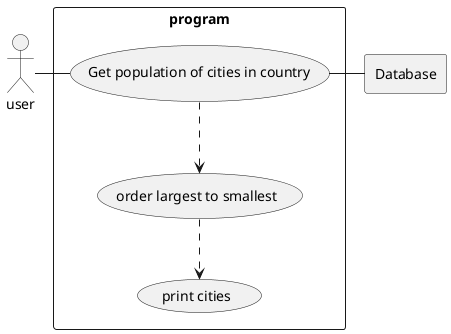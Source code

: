 @startuml

actor user as "user"

rectangle Database

rectangle "program" {
    usecase UC4 as "Get population of cities in country"
    usecase UCa as "order largest to smallest"
    usecase UCb as "print cities"

    user - UC4
    UC4 ..> UCa
    UCa ..> UCb
    UC4 - Database
}

@enduml
